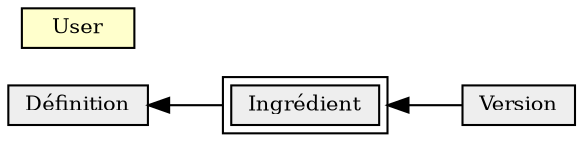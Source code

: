 digraph a {
size="8,20";
rankdir=LR;
node [height=0 style="filled", shape="box", font="Helvetica-Bold", fontsize="10", color="#00000"];
"Ingrédient" -> "Version" [dir=back];
"Définition" -> "Ingrédient" [dir=back];
"Définition" [URL="http://smw.learning-socle.org/index.php/Cat%C3%A9gorie:D%C3%A9finition",peripheries=1,label="Définition",fillcolor="#EEEEEE"];
"Ingrédient" [URL="http://smw.learning-socle.org/index.php/Cat%C3%A9gorie:Ingr%C3%A9dient",peripheries=2,label="Ingrédient",fillcolor="#EEEEEE"];
"Version" [URL="http://smw.learning-socle.org/index.php/Cat%C3%A9gorie:Version",peripheries=1,label="Version",fillcolor="#EEEEEE"];
"User" [URL="http://smw.learning-socle.org/index.php/Cat%C3%A9gorie:User",peripheries=1,label="User",fillcolor="#FFFFCC"];
}
